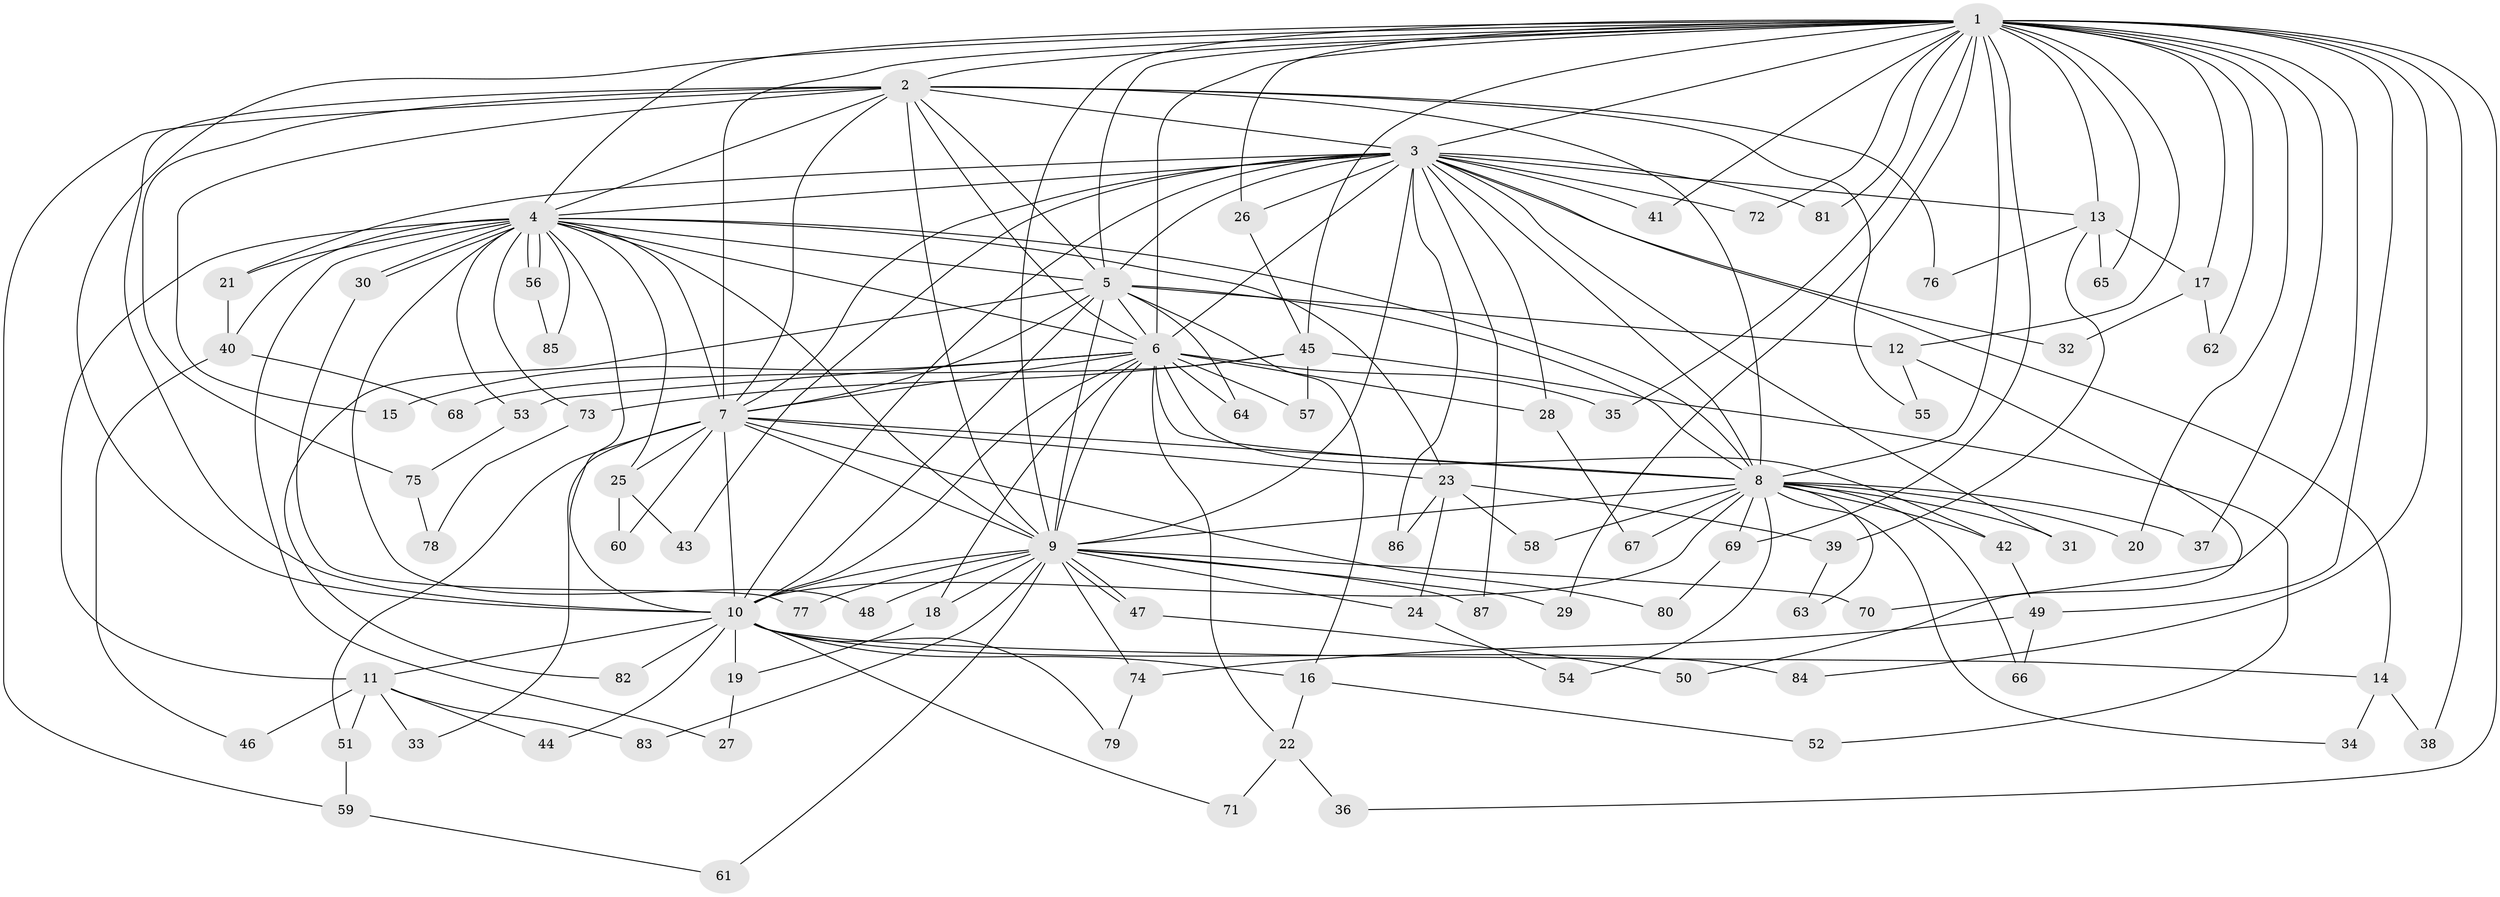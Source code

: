 // coarse degree distribution, {34: 0.014492753623188406, 20: 0.028985507246376812, 18: 0.014492753623188406, 12: 0.014492753623188406, 15: 0.014492753623188406, 13: 0.014492753623188406, 19: 0.014492753623188406, 7: 0.014492753623188406, 4: 0.07246376811594203, 5: 0.028985507246376812, 2: 0.5072463768115942, 3: 0.18840579710144928, 1: 0.043478260869565216, 6: 0.028985507246376812}
// Generated by graph-tools (version 1.1) at 2025/51/02/27/25 19:51:47]
// undirected, 87 vertices, 199 edges
graph export_dot {
graph [start="1"]
  node [color=gray90,style=filled];
  1;
  2;
  3;
  4;
  5;
  6;
  7;
  8;
  9;
  10;
  11;
  12;
  13;
  14;
  15;
  16;
  17;
  18;
  19;
  20;
  21;
  22;
  23;
  24;
  25;
  26;
  27;
  28;
  29;
  30;
  31;
  32;
  33;
  34;
  35;
  36;
  37;
  38;
  39;
  40;
  41;
  42;
  43;
  44;
  45;
  46;
  47;
  48;
  49;
  50;
  51;
  52;
  53;
  54;
  55;
  56;
  57;
  58;
  59;
  60;
  61;
  62;
  63;
  64;
  65;
  66;
  67;
  68;
  69;
  70;
  71;
  72;
  73;
  74;
  75;
  76;
  77;
  78;
  79;
  80;
  81;
  82;
  83;
  84;
  85;
  86;
  87;
  1 -- 2;
  1 -- 3;
  1 -- 4;
  1 -- 5;
  1 -- 6;
  1 -- 7;
  1 -- 8;
  1 -- 9;
  1 -- 10;
  1 -- 12;
  1 -- 13;
  1 -- 17;
  1 -- 20;
  1 -- 26;
  1 -- 29;
  1 -- 35;
  1 -- 36;
  1 -- 37;
  1 -- 38;
  1 -- 41;
  1 -- 45;
  1 -- 49;
  1 -- 62;
  1 -- 65;
  1 -- 69;
  1 -- 70;
  1 -- 72;
  1 -- 81;
  1 -- 84;
  2 -- 3;
  2 -- 4;
  2 -- 5;
  2 -- 6;
  2 -- 7;
  2 -- 8;
  2 -- 9;
  2 -- 10;
  2 -- 15;
  2 -- 55;
  2 -- 59;
  2 -- 75;
  2 -- 76;
  3 -- 4;
  3 -- 5;
  3 -- 6;
  3 -- 7;
  3 -- 8;
  3 -- 9;
  3 -- 10;
  3 -- 13;
  3 -- 14;
  3 -- 21;
  3 -- 26;
  3 -- 28;
  3 -- 31;
  3 -- 32;
  3 -- 41;
  3 -- 43;
  3 -- 72;
  3 -- 81;
  3 -- 86;
  3 -- 87;
  4 -- 5;
  4 -- 6;
  4 -- 7;
  4 -- 8;
  4 -- 9;
  4 -- 10;
  4 -- 11;
  4 -- 21;
  4 -- 23;
  4 -- 25;
  4 -- 27;
  4 -- 30;
  4 -- 30;
  4 -- 40;
  4 -- 48;
  4 -- 53;
  4 -- 56;
  4 -- 56;
  4 -- 73;
  4 -- 85;
  5 -- 6;
  5 -- 7;
  5 -- 8;
  5 -- 9;
  5 -- 10;
  5 -- 12;
  5 -- 16;
  5 -- 64;
  5 -- 82;
  6 -- 7;
  6 -- 8;
  6 -- 9;
  6 -- 10;
  6 -- 15;
  6 -- 18;
  6 -- 22;
  6 -- 28;
  6 -- 35;
  6 -- 42;
  6 -- 53;
  6 -- 57;
  6 -- 64;
  7 -- 8;
  7 -- 9;
  7 -- 10;
  7 -- 23;
  7 -- 25;
  7 -- 33;
  7 -- 51;
  7 -- 60;
  7 -- 80;
  8 -- 9;
  8 -- 10;
  8 -- 20;
  8 -- 31;
  8 -- 34;
  8 -- 37;
  8 -- 42;
  8 -- 54;
  8 -- 58;
  8 -- 63;
  8 -- 66;
  8 -- 67;
  8 -- 69;
  9 -- 10;
  9 -- 18;
  9 -- 24;
  9 -- 29;
  9 -- 47;
  9 -- 47;
  9 -- 48;
  9 -- 61;
  9 -- 70;
  9 -- 74;
  9 -- 77;
  9 -- 83;
  9 -- 87;
  10 -- 11;
  10 -- 14;
  10 -- 16;
  10 -- 19;
  10 -- 44;
  10 -- 71;
  10 -- 79;
  10 -- 82;
  10 -- 84;
  11 -- 33;
  11 -- 44;
  11 -- 46;
  11 -- 51;
  11 -- 83;
  12 -- 50;
  12 -- 55;
  13 -- 17;
  13 -- 39;
  13 -- 65;
  13 -- 76;
  14 -- 34;
  14 -- 38;
  16 -- 22;
  16 -- 52;
  17 -- 32;
  17 -- 62;
  18 -- 19;
  19 -- 27;
  21 -- 40;
  22 -- 36;
  22 -- 71;
  23 -- 24;
  23 -- 39;
  23 -- 58;
  23 -- 86;
  24 -- 54;
  25 -- 43;
  25 -- 60;
  26 -- 45;
  28 -- 67;
  30 -- 77;
  39 -- 63;
  40 -- 46;
  40 -- 68;
  42 -- 49;
  45 -- 52;
  45 -- 57;
  45 -- 68;
  45 -- 73;
  47 -- 50;
  49 -- 66;
  49 -- 74;
  51 -- 59;
  53 -- 75;
  56 -- 85;
  59 -- 61;
  69 -- 80;
  73 -- 78;
  74 -- 79;
  75 -- 78;
}
